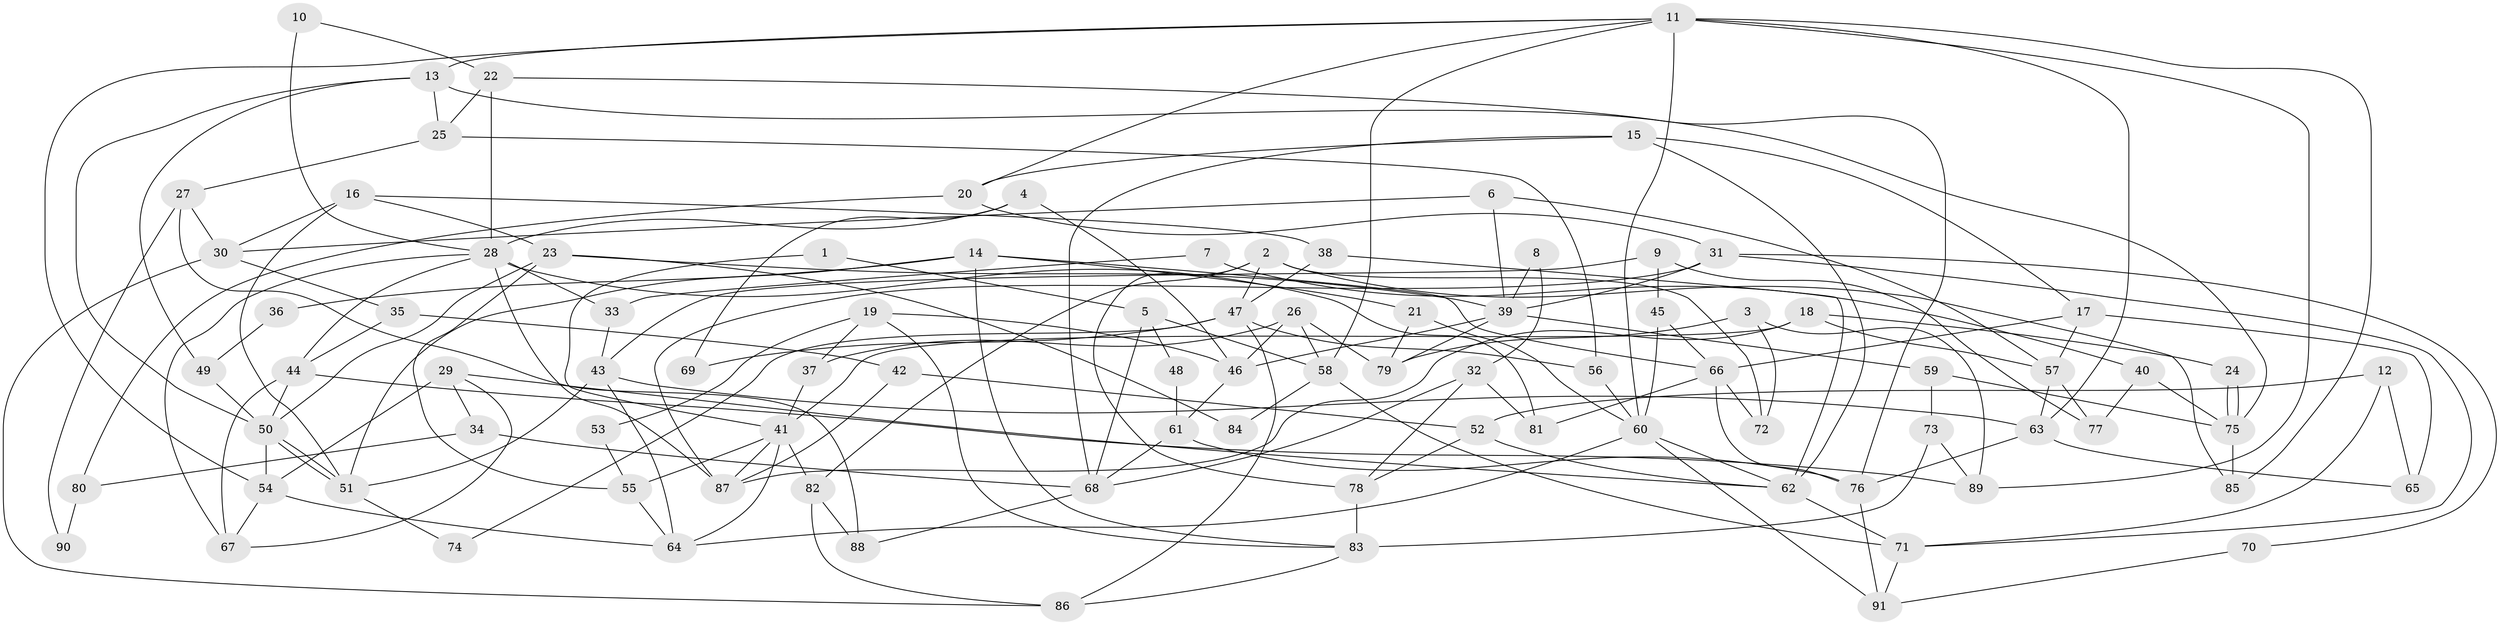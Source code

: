 // Generated by graph-tools (version 1.1) at 2025/26/03/09/25 03:26:17]
// undirected, 91 vertices, 182 edges
graph export_dot {
graph [start="1"]
  node [color=gray90,style=filled];
  1;
  2;
  3;
  4;
  5;
  6;
  7;
  8;
  9;
  10;
  11;
  12;
  13;
  14;
  15;
  16;
  17;
  18;
  19;
  20;
  21;
  22;
  23;
  24;
  25;
  26;
  27;
  28;
  29;
  30;
  31;
  32;
  33;
  34;
  35;
  36;
  37;
  38;
  39;
  40;
  41;
  42;
  43;
  44;
  45;
  46;
  47;
  48;
  49;
  50;
  51;
  52;
  53;
  54;
  55;
  56;
  57;
  58;
  59;
  60;
  61;
  62;
  63;
  64;
  65;
  66;
  67;
  68;
  69;
  70;
  71;
  72;
  73;
  74;
  75;
  76;
  77;
  78;
  79;
  80;
  81;
  82;
  83;
  84;
  85;
  86;
  87;
  88;
  89;
  90;
  91;
  1 -- 41;
  1 -- 5;
  2 -- 85;
  2 -- 78;
  2 -- 47;
  2 -- 72;
  2 -- 82;
  3 -- 89;
  3 -- 72;
  3 -- 79;
  4 -- 46;
  4 -- 28;
  4 -- 69;
  5 -- 68;
  5 -- 58;
  5 -- 48;
  6 -- 57;
  6 -- 39;
  6 -- 30;
  7 -- 40;
  7 -- 33;
  8 -- 32;
  8 -- 39;
  9 -- 43;
  9 -- 45;
  9 -- 77;
  10 -- 22;
  10 -- 28;
  11 -- 60;
  11 -- 63;
  11 -- 13;
  11 -- 20;
  11 -- 54;
  11 -- 58;
  11 -- 85;
  11 -- 89;
  12 -- 71;
  12 -- 52;
  12 -- 65;
  13 -- 50;
  13 -- 25;
  13 -- 49;
  13 -- 75;
  14 -- 51;
  14 -- 66;
  14 -- 21;
  14 -- 36;
  14 -- 83;
  15 -- 68;
  15 -- 62;
  15 -- 17;
  15 -- 20;
  16 -- 51;
  16 -- 30;
  16 -- 23;
  16 -- 38;
  17 -- 57;
  17 -- 65;
  17 -- 66;
  18 -- 41;
  18 -- 87;
  18 -- 24;
  18 -- 57;
  19 -- 83;
  19 -- 46;
  19 -- 37;
  19 -- 53;
  20 -- 31;
  20 -- 80;
  21 -- 60;
  21 -- 79;
  22 -- 76;
  22 -- 28;
  22 -- 25;
  23 -- 39;
  23 -- 50;
  23 -- 55;
  23 -- 84;
  24 -- 75;
  24 -- 75;
  25 -- 27;
  25 -- 56;
  26 -- 79;
  26 -- 37;
  26 -- 46;
  26 -- 58;
  27 -- 30;
  27 -- 88;
  27 -- 90;
  28 -- 67;
  28 -- 87;
  28 -- 33;
  28 -- 44;
  28 -- 81;
  29 -- 67;
  29 -- 54;
  29 -- 34;
  29 -- 62;
  30 -- 86;
  30 -- 35;
  31 -- 39;
  31 -- 70;
  31 -- 71;
  31 -- 87;
  32 -- 81;
  32 -- 78;
  32 -- 68;
  33 -- 43;
  34 -- 68;
  34 -- 80;
  35 -- 44;
  35 -- 42;
  36 -- 49;
  37 -- 41;
  38 -- 62;
  38 -- 47;
  39 -- 79;
  39 -- 59;
  39 -- 46;
  40 -- 77;
  40 -- 75;
  41 -- 64;
  41 -- 55;
  41 -- 82;
  41 -- 87;
  42 -- 87;
  42 -- 52;
  43 -- 64;
  43 -- 63;
  43 -- 51;
  44 -- 50;
  44 -- 67;
  44 -- 89;
  45 -- 66;
  45 -- 60;
  46 -- 61;
  47 -- 56;
  47 -- 69;
  47 -- 74;
  47 -- 86;
  48 -- 61;
  49 -- 50;
  50 -- 51;
  50 -- 51;
  50 -- 54;
  51 -- 74;
  52 -- 62;
  52 -- 78;
  53 -- 55;
  54 -- 64;
  54 -- 67;
  55 -- 64;
  56 -- 60;
  57 -- 63;
  57 -- 77;
  58 -- 71;
  58 -- 84;
  59 -- 75;
  59 -- 73;
  60 -- 62;
  60 -- 64;
  60 -- 91;
  61 -- 68;
  61 -- 76;
  62 -- 71;
  63 -- 76;
  63 -- 65;
  66 -- 76;
  66 -- 72;
  66 -- 81;
  68 -- 88;
  70 -- 91;
  71 -- 91;
  73 -- 83;
  73 -- 89;
  75 -- 85;
  76 -- 91;
  78 -- 83;
  80 -- 90;
  82 -- 86;
  82 -- 88;
  83 -- 86;
}
